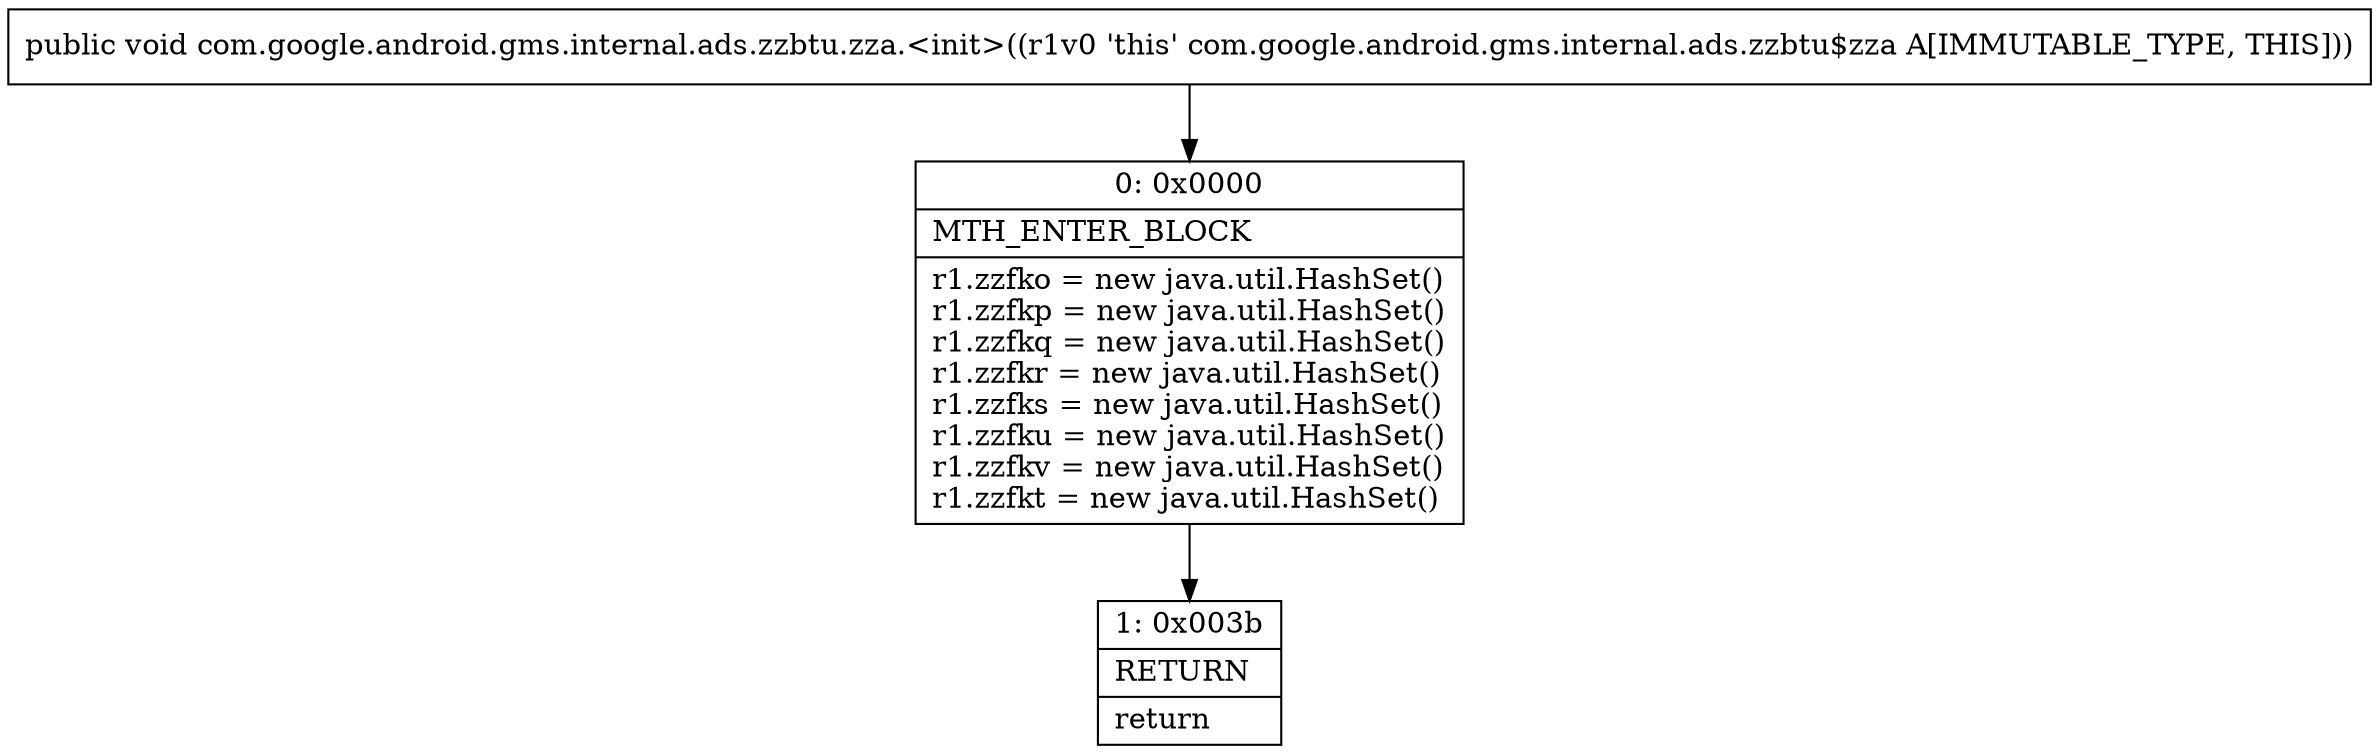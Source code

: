 digraph "CFG forcom.google.android.gms.internal.ads.zzbtu.zza.\<init\>()V" {
Node_0 [shape=record,label="{0\:\ 0x0000|MTH_ENTER_BLOCK\l|r1.zzfko = new java.util.HashSet()\lr1.zzfkp = new java.util.HashSet()\lr1.zzfkq = new java.util.HashSet()\lr1.zzfkr = new java.util.HashSet()\lr1.zzfks = new java.util.HashSet()\lr1.zzfku = new java.util.HashSet()\lr1.zzfkv = new java.util.HashSet()\lr1.zzfkt = new java.util.HashSet()\l}"];
Node_1 [shape=record,label="{1\:\ 0x003b|RETURN\l|return\l}"];
MethodNode[shape=record,label="{public void com.google.android.gms.internal.ads.zzbtu.zza.\<init\>((r1v0 'this' com.google.android.gms.internal.ads.zzbtu$zza A[IMMUTABLE_TYPE, THIS])) }"];
MethodNode -> Node_0;
Node_0 -> Node_1;
}

